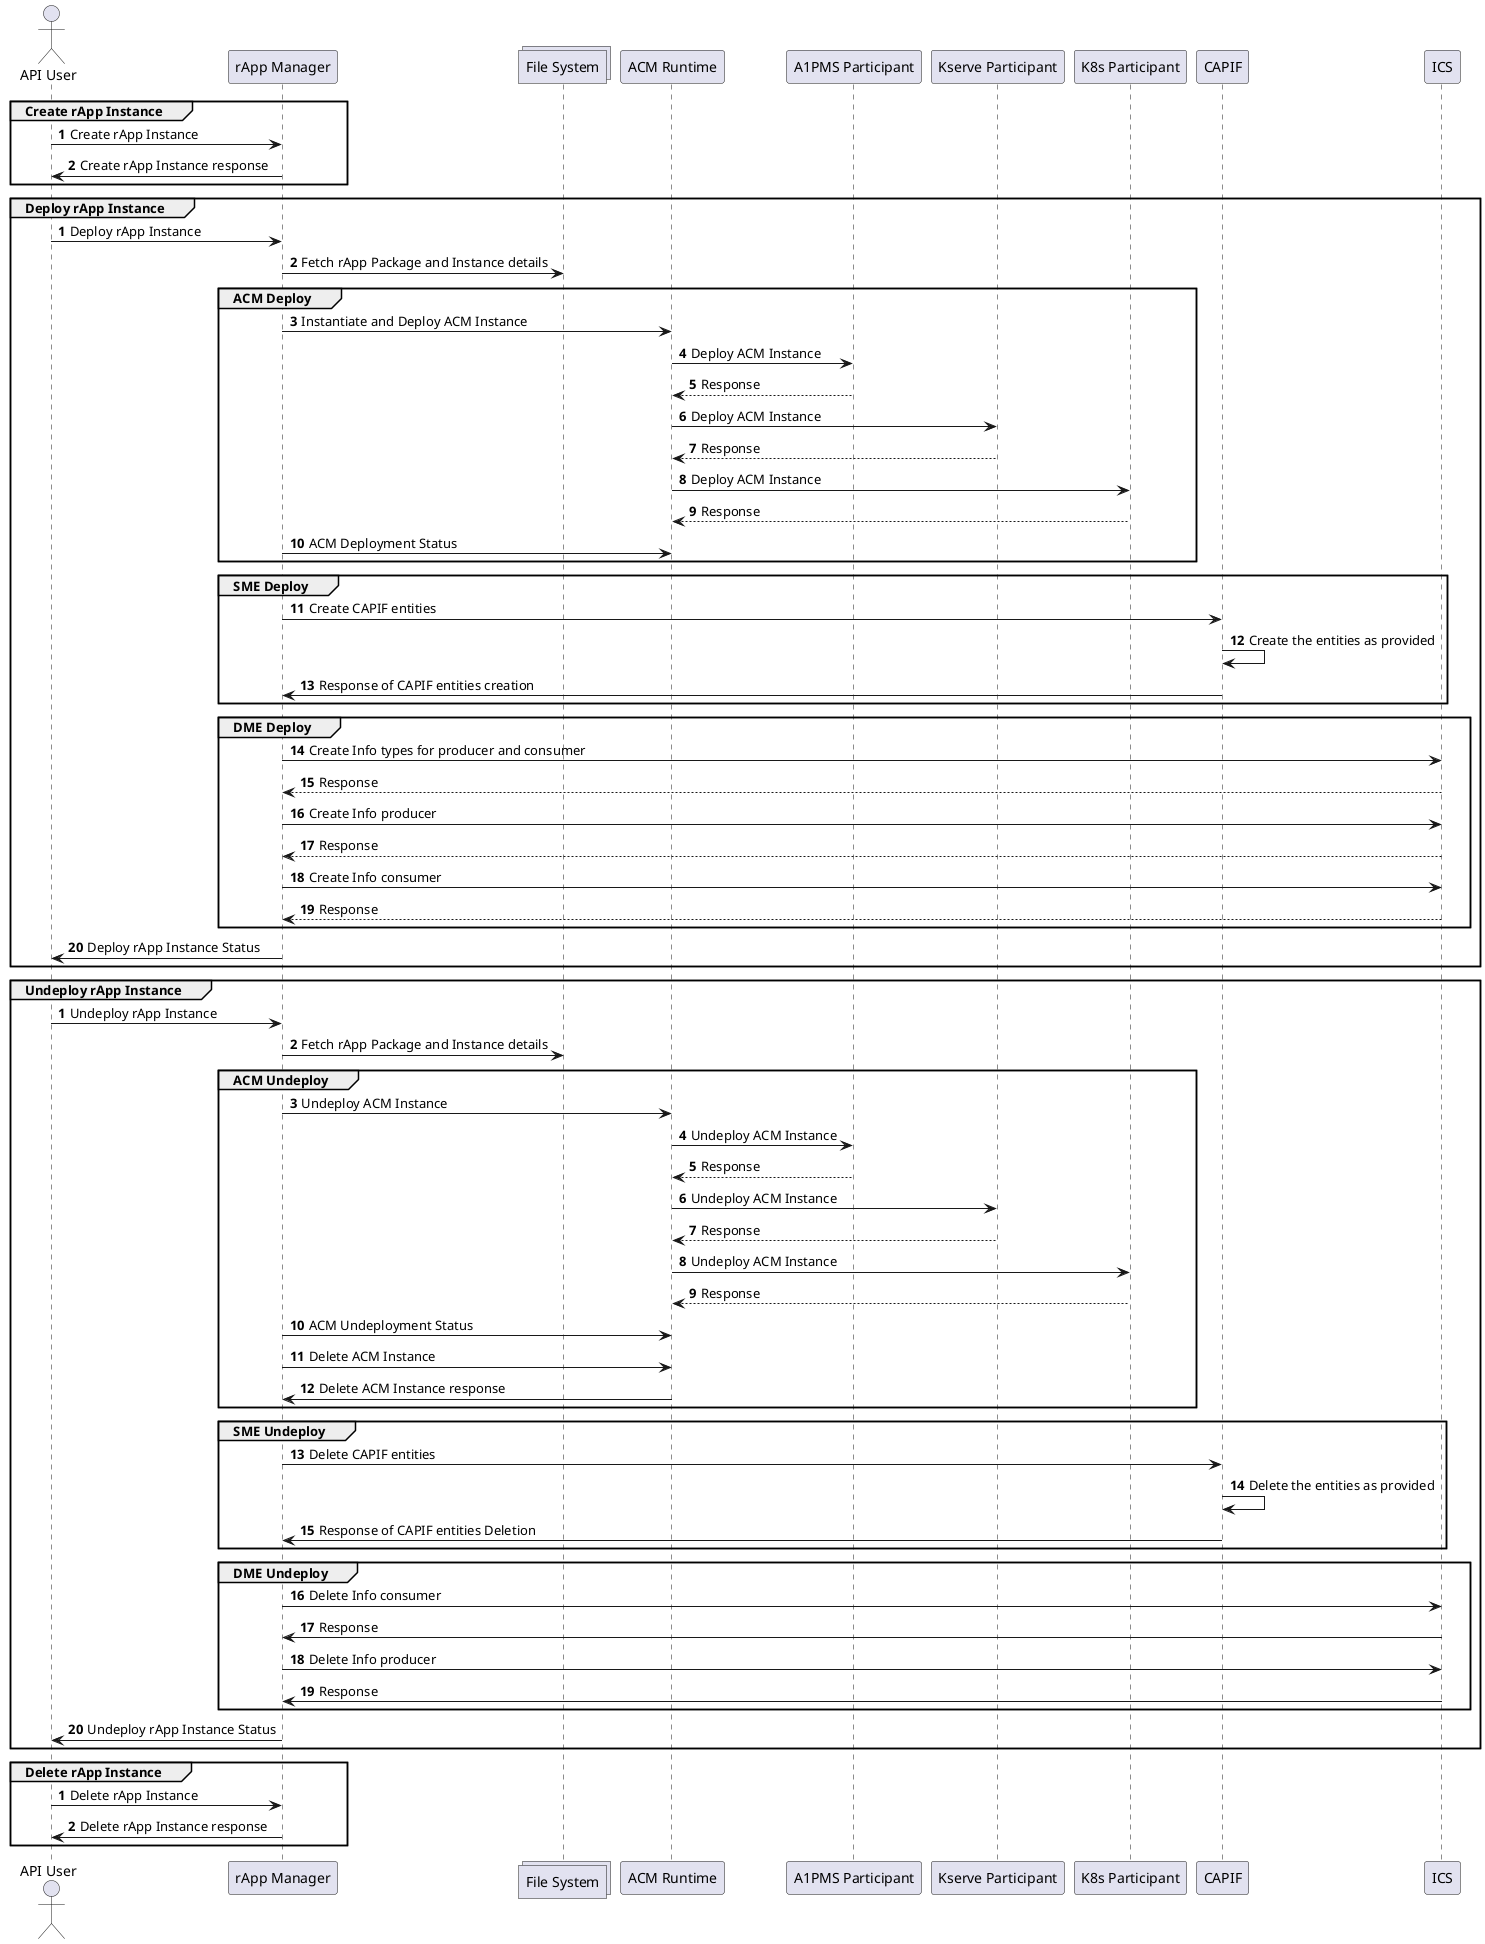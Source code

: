 @startuml
autonumber

actor "API User"
participant "rApp Manager"
collections "File System"
participant "ACM Runtime"
participant "A1PMS Participant"
participant "Kserve Participant"
participant "K8s Participant"
participant "CAPIF"
participant "ICS"

autonumber
group Create rApp Instance
"API User"->"rApp Manager": Create rApp Instance
"rApp Manager"->"API User": Create rApp Instance response
end

autonumber
group Deploy rApp Instance
"API User"->"rApp Manager": Deploy rApp Instance
"rApp Manager"->"File System": Fetch rApp Package and Instance details
    group ACM Deploy
        "rApp Manager"->"ACM Runtime": Instantiate and Deploy ACM Instance
        "ACM Runtime"->"A1PMS Participant": Deploy ACM Instance
        "ACM Runtime"<--"A1PMS Participant": Response
        "ACM Runtime"->"Kserve Participant": Deploy ACM Instance
        "ACM Runtime"<--"Kserve Participant": Response
        "ACM Runtime"->"K8s Participant": Deploy ACM Instance
        "ACM Runtime"<--"K8s Participant": Response
        "rApp Manager"->"ACM Runtime": ACM Deployment Status
    end

    group SME Deploy
        "rApp Manager"->"CAPIF": Create CAPIF entities
        "CAPIF"->"CAPIF": Create the entities as provided
        "rApp Manager"<-"CAPIF": Response of CAPIF entities creation
    end
    group DME Deploy
        "rApp Manager"->"ICS": Create Info types for producer and consumer
        "rApp Manager"<--"ICS": Response
        "rApp Manager"->"ICS": Create Info producer
        "rApp Manager"<--"ICS": Response
        "rApp Manager"->"ICS": Create Info consumer
        "rApp Manager"<--"ICS": Response
    end
"API User"<-"rApp Manager": Deploy rApp Instance Status
end

autonumber
group Undeploy rApp Instance
"API User"->"rApp Manager": Undeploy rApp Instance
"rApp Manager"->"File System": Fetch rApp Package and Instance details
    group ACM Undeploy
        "rApp Manager"->"ACM Runtime": Undeploy ACM Instance
        "ACM Runtime"->"A1PMS Participant": Undeploy ACM Instance
        "ACM Runtime"<--"A1PMS Participant": Response
        "ACM Runtime"->"Kserve Participant": Undeploy ACM Instance
        "ACM Runtime"<--"Kserve Participant": Response
        "ACM Runtime"->"K8s Participant": Undeploy ACM Instance
        "ACM Runtime"<--"K8s Participant": Response
        "rApp Manager"->"ACM Runtime": ACM Undeployment Status
        "rApp Manager"->"ACM Runtime": Delete ACM Instance
        "rApp Manager"<-"ACM Runtime": Delete ACM Instance response
    end

    group SME Undeploy
        "rApp Manager"->"CAPIF": Delete CAPIF entities
        "CAPIF"->"CAPIF": Delete the entities as provided
        "rApp Manager"<-"CAPIF": Response of CAPIF entities Deletion
    end
    group DME Undeploy
        "rApp Manager"->"ICS": Delete Info consumer
        "rApp Manager"<-"ICS": Response
        "rApp Manager"->"ICS": Delete Info producer
        "rApp Manager"<-"ICS": Response
    end
"API User"<-"rApp Manager": Undeploy rApp Instance Status
end

autonumber
group Delete rApp Instance
"API User"->"rApp Manager": Delete rApp Instance
"rApp Manager"->"API User": Delete rApp Instance response
end

@enduml
